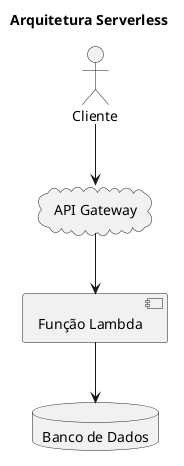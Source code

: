 @startuml
title Arquitetura Serverless

actor "Cliente" as client
cloud "API Gateway"
component "Função Lambda" as lambda
database "Banco de Dados" as db

client --> "API Gateway"
"API Gateway" --> lambda
lambda --> db
@enduml